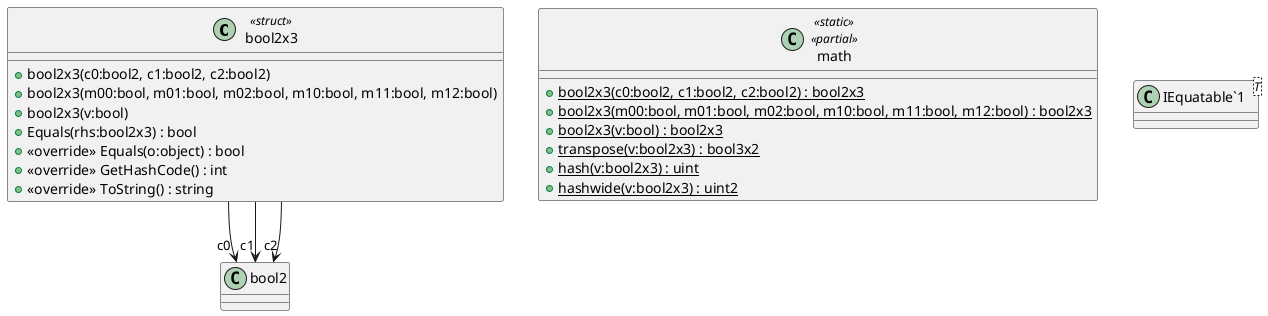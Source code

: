 @startuml
class bool2x3 <<struct>> {
    + bool2x3(c0:bool2, c1:bool2, c2:bool2)
    + bool2x3(m00:bool, m01:bool, m02:bool, m10:bool, m11:bool, m12:bool)
    + bool2x3(v:bool)
    + Equals(rhs:bool2x3) : bool
    + <<override>> Equals(o:object) : bool
    + <<override>> GetHashCode() : int
    + <<override>> ToString() : string
}
class math <<static>> <<partial>> {
    + {static} bool2x3(c0:bool2, c1:bool2, c2:bool2) : bool2x3
    + {static} bool2x3(m00:bool, m01:bool, m02:bool, m10:bool, m11:bool, m12:bool) : bool2x3
    + {static} bool2x3(v:bool) : bool2x3
    + {static} transpose(v:bool2x3) : bool3x2
    + {static} hash(v:bool2x3) : uint
    + {static} hashwide(v:bool2x3) : uint2
}
class "IEquatable`1"<T> {
}
bool2x3 --> "c0" bool2
bool2x3 --> "c1" bool2
bool2x3 --> "c2" bool2
@enduml
